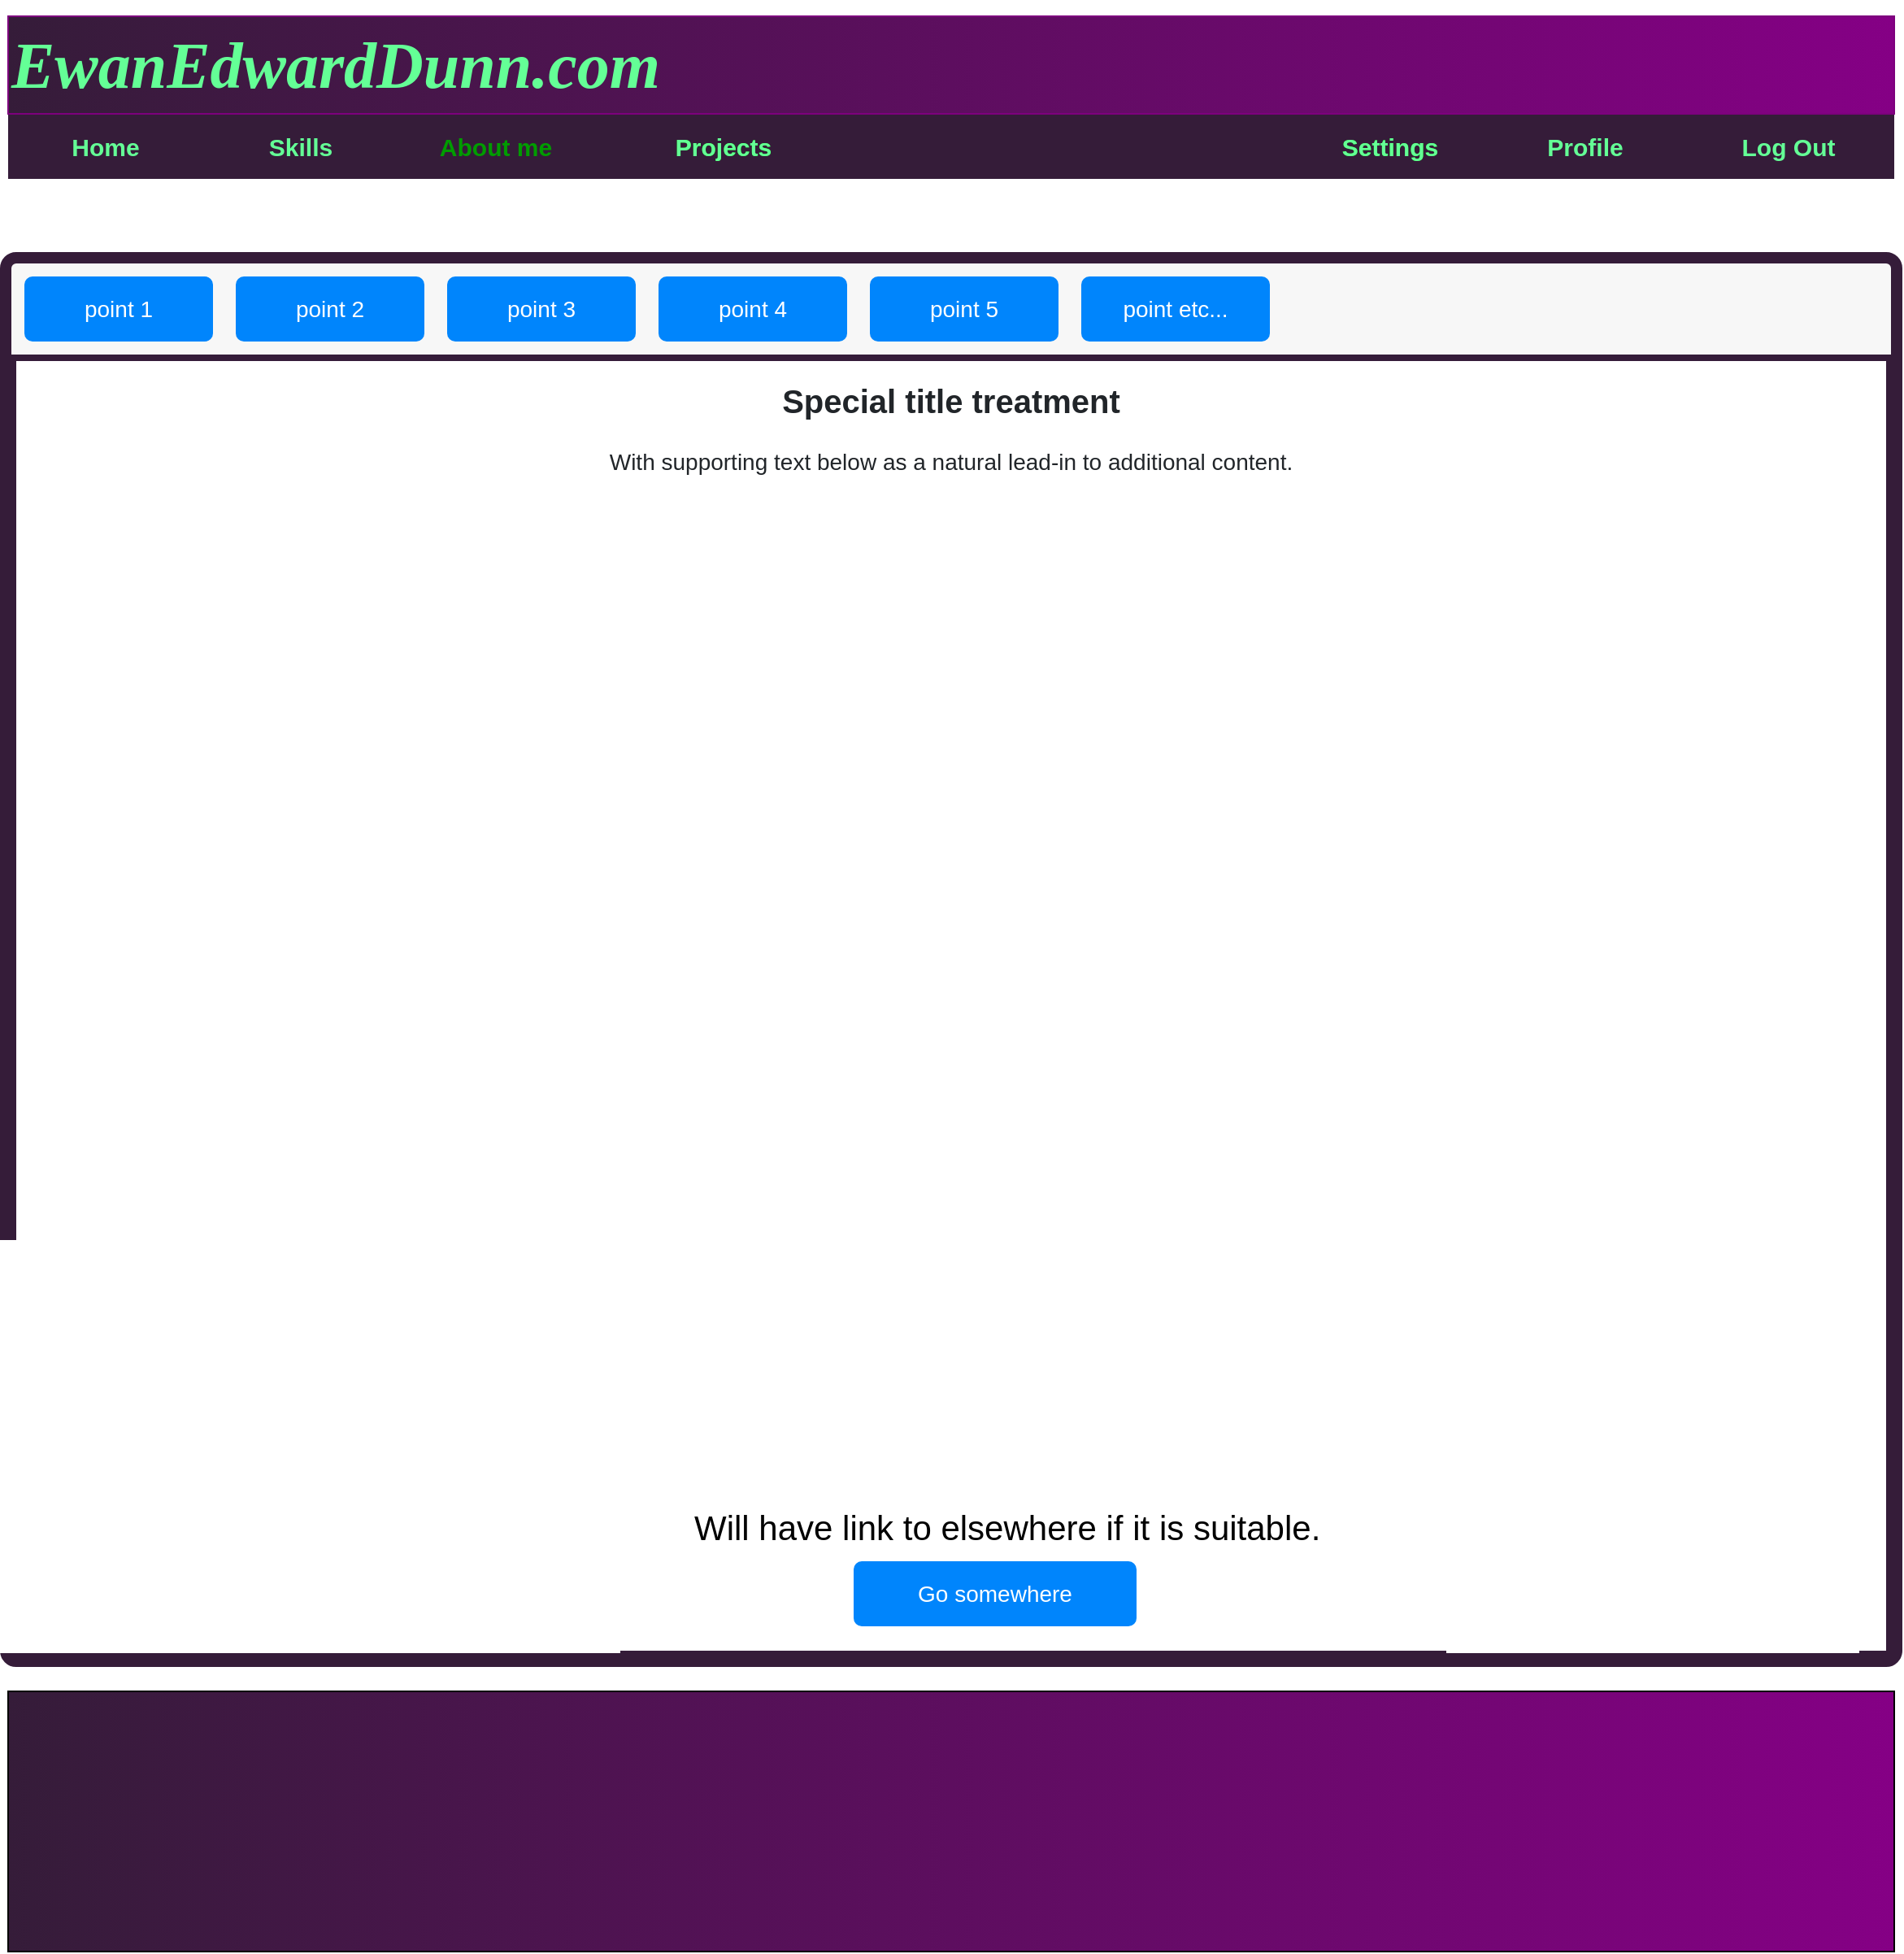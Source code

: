 <mxfile version="17.5.0" type="github"><diagram name="Page-1" id="c9db0220-8083-56f3-ca83-edcdcd058819"><mxGraphModel dx="2031" dy="1143" grid="1" gridSize="10" guides="1" tooltips="1" connect="1" arrows="1" fold="1" page="1" pageScale="1.5" pageWidth="826" pageHeight="1169" background="none" math="0" shadow="0"><root><mxCell id="0" style=";html=1;"/><mxCell id="1" style=";html=1;" parent="0"/><mxCell id="bzQMWn9ssicwVLEgMjG6-1" value="" style="html=1;shadow=0;dashed=0;shape=mxgraph.bootstrap.rect;fillColor=#351C39;strokeColor=none;whiteSpace=wrap;rounded=0;fontSize=12;fontColor=#000000;align=center;container=0;" parent="1" vertex="1"><mxGeometry x="40" y="70" width="1160" height="40" as="geometry"/></mxCell><mxCell id="bzQMWn9ssicwVLEgMjG6-2" value="&lt;h1&gt;&lt;b&gt;&lt;i&gt;&lt;font face=&quot;Comic Sans MS&quot;&gt;&lt;font&gt;&lt;span style=&quot;font-size: 40px&quot;&gt;EwanEdwardDunn&lt;/span&gt;&lt;/font&gt;&lt;font style=&quot;font-size: 40px&quot;&gt;.com&lt;/font&gt;&lt;/font&gt;&lt;/i&gt;&lt;/b&gt;&lt;/h1&gt;" style="rounded=0;whiteSpace=wrap;html=1;align=left;fillColor=#351C39;strokeColor=#7D007D;gradientColor=#850085;gradientDirection=east;glass=0;shadow=0;fontColor=#64FF96;" parent="1" vertex="1"><mxGeometry x="40" y="10" width="1160" height="60" as="geometry"/></mxCell><mxCell id="bzQMWn9ssicwVLEgMjG6-4" value="" style="rounded=0;whiteSpace=wrap;html=1;shadow=0;glass=0;fontFamily=Comic Sans MS;fontSize=40;fillColor=#351C39;gradientColor=#850085;gradientDirection=east;" parent="1" vertex="1"><mxGeometry x="40" y="1040" width="1160" height="160" as="geometry"/></mxCell><mxCell id="bzQMWn9ssicwVLEgMjG6-12" value="Home" style="html=1;shadow=0;dashed=0;fillColor=none;strokeColor=none;shape=mxgraph.bootstrap.rect;fontColor=#64FF96;fontSize=15;whiteSpace=wrap;fontStyle=1" parent="1" vertex="1"><mxGeometry x="40" y="70" width="120" height="40" as="geometry"/></mxCell><mxCell id="bzQMWn9ssicwVLEgMjG6-13" value="Skills" style="html=1;shadow=0;dashed=0;fillColor=none;strokeColor=none;shape=mxgraph.bootstrap.rect;fontColor=#64FF96;whiteSpace=wrap;fillOpacity=100;fontStyle=1;fontSize=15;" parent="1" vertex="1"><mxGeometry x="160" y="70" width="120" height="40" as="geometry"/></mxCell><mxCell id="bzQMWn9ssicwVLEgMjG6-14" value="About me" style="html=1;shadow=0;dashed=0;fillColor=none;strokeColor=none;shape=mxgraph.bootstrap.rect;fontColor=#009C00;whiteSpace=wrap;fontStyle=1;fontSize=15;" parent="1" vertex="1"><mxGeometry x="280" y="70" width="120" height="40" as="geometry"/></mxCell><mxCell id="bzQMWn9ssicwVLEgMjG6-15" value="Settings" style="html=1;shadow=0;dashed=0;fillColor=none;strokeColor=none;shape=mxgraph.bootstrap.rect;fontColor=#00FF00;whiteSpace=wrap;fontStyle=1;fontSize=15;" parent="1" vertex="1"><mxGeometry x="830.01" y="70" width="120" height="40" as="geometry"/></mxCell><mxCell id="bzQMWn9ssicwVLEgMjG6-16" value="Profile" style="html=1;shadow=0;dashed=0;fillColor=none;strokeColor=none;shape=mxgraph.bootstrap.rect;fontColor=#64FF96;whiteSpace=wrap;fontStyle=1;fontSize=15;" parent="1" vertex="1"><mxGeometry x="950" y="70" width="120" height="40" as="geometry"/></mxCell><mxCell id="bzQMWn9ssicwVLEgMjG6-17" value="&lt;font style=&quot;font-size: 15px;&quot;&gt;Projects&lt;/font&gt;" style="html=1;shadow=0;dashed=0;shape=mxgraph.bootstrap.rect;fillColor=none;strokeColor=none;fontColor=#00FF00;spacingRight=30;whiteSpace=wrap;align=center;fontStyle=1;fontSize=15;" parent="1" vertex="1"><mxGeometry x="400" y="70" width="190" height="40" as="geometry"/></mxCell><mxCell id="bzQMWn9ssicwVLEgMjG6-18" value="Settings" style="html=1;shadow=0;dashed=0;fillColor=none;strokeColor=none;shape=mxgraph.bootstrap.rect;fontColor=#64FF96;whiteSpace=wrap;fontStyle=1;fontSize=15;" parent="1" vertex="1"><mxGeometry x="830.01" y="70" width="120" height="40" as="geometry"/></mxCell><mxCell id="bzQMWn9ssicwVLEgMjG6-19" value="Log Out" style="html=1;shadow=0;dashed=0;fillColor=none;strokeColor=none;shape=mxgraph.bootstrap.rect;fontColor=#64FF96;whiteSpace=wrap;fontStyle=1;fontSize=15;" parent="1" vertex="1"><mxGeometry x="1070" y="70" width="129.99" height="40" as="geometry"/></mxCell><mxCell id="bzQMWn9ssicwVLEgMjG6-20" value="&lt;font style=&quot;font-size: 15px;&quot;&gt;Projects&lt;/font&gt;" style="html=1;shadow=0;dashed=0;shape=mxgraph.bootstrap.rect;fillColor=none;strokeColor=none;fontColor=#64FF96;spacingRight=30;whiteSpace=wrap;align=center;fontStyle=1;fontSize=15;" parent="1" vertex="1"><mxGeometry x="400" y="70" width="190" height="40" as="geometry"/></mxCell><mxCell id="CbbvE-lgRWExRa7dAsRC-1" value="" style="html=1;shadow=0;dashed=0;shape=mxgraph.bootstrap.rrect;rSize=5;strokeColor=#351C39;html=1;whiteSpace=wrap;fillColor=#FFFFFF;fontColor=#000000;labelBorderColor=default;strokeWidth=10;" vertex="1" parent="1"><mxGeometry x="40" y="160" width="1160" height="860" as="geometry"/></mxCell><mxCell id="CbbvE-lgRWExRa7dAsRC-2" value="" style="html=1;shadow=0;dashed=0;shape=mxgraph.bootstrap.topButton;strokeColor=inherit;fillColor=#F7F7F7;rSize=5;perimeter=none;whiteSpace=wrap;resizeWidth=1;align=center;spacing=20;fontSize=14;fontColor=#64FF96;strokeWidth=4;" vertex="1" parent="CbbvE-lgRWExRa7dAsRC-1"><mxGeometry width="1160" height="60" relative="1" as="geometry"/></mxCell><mxCell id="CbbvE-lgRWExRa7dAsRC-3" value="point 1" style="html=1;shadow=0;dashed=0;shape=mxgraph.bootstrap.rrect;arcSize=5;strokeColor=none;fillColor=#0085FC;rSize=5;perimeter=none;whiteSpace=wrap;resizeWidth=1;align=center;spacing=20;fontSize=14;fontColor=#ffffff;" vertex="1" parent="CbbvE-lgRWExRa7dAsRC-1"><mxGeometry width="116" height="40" relative="1" as="geometry"><mxPoint x="10" y="10" as="offset"/></mxGeometry></mxCell><mxCell id="CbbvE-lgRWExRa7dAsRC-6" value="&lt;b&gt;&lt;font style=&quot;font-size: 20px&quot;&gt;Special title treatment&lt;/font&gt;&lt;/b&gt;&lt;br style=&quot;font-size: 14px&quot;&gt;&lt;br style=&quot;font-size: 14px&quot;&gt;With supporting text below as a natural lead-in to additional content." style="perimeter=none;html=1;whiteSpace=wrap;fillColor=none;strokeColor=none;resizeWidth=1;verticalAlign=top;align=center;spacing=20;spacingTop=-10;fontSize=14;fontColor=#212529" vertex="1" parent="CbbvE-lgRWExRa7dAsRC-1"><mxGeometry width="1160" height="120" relative="1" as="geometry"><mxPoint y="60" as="offset"/></mxGeometry></mxCell><mxCell id="CbbvE-lgRWExRa7dAsRC-7" value="Go somewhere" style="html=1;shadow=0;dashed=0;shape=mxgraph.bootstrap.rrect;rSize=5;perimeter=none;whiteSpace=wrap;align=center;fillColor=#0085FC;strokeColor=none;fontColor=#ffffff;resizeWidth=1;fontSize=14;" vertex="1" parent="CbbvE-lgRWExRa7dAsRC-1"><mxGeometry x="0.5" y="1" width="174" height="40" relative="1" as="geometry"><mxPoint x="-60" y="-60" as="offset"/></mxGeometry></mxCell><mxCell id="CbbvE-lgRWExRa7dAsRC-8" value="point 2" style="html=1;shadow=0;dashed=0;shape=mxgraph.bootstrap.rrect;arcSize=5;strokeColor=none;fillColor=#0085FC;rSize=5;perimeter=none;whiteSpace=wrap;resizeWidth=1;align=center;spacing=20;fontSize=14;fontColor=#ffffff;" vertex="1" parent="CbbvE-lgRWExRa7dAsRC-1"><mxGeometry x="140" y="10" width="116" height="40" as="geometry"/></mxCell><mxCell id="CbbvE-lgRWExRa7dAsRC-9" value="point 3" style="html=1;shadow=0;dashed=0;shape=mxgraph.bootstrap.rrect;arcSize=5;strokeColor=none;fillColor=#0085FC;rSize=5;perimeter=none;whiteSpace=wrap;resizeWidth=1;align=center;spacing=20;fontSize=14;fontColor=#ffffff;" vertex="1" parent="CbbvE-lgRWExRa7dAsRC-1"><mxGeometry x="270" y="10" width="116" height="40" as="geometry"/></mxCell><mxCell id="CbbvE-lgRWExRa7dAsRC-10" value="point 4" style="html=1;shadow=0;dashed=0;shape=mxgraph.bootstrap.rrect;arcSize=5;strokeColor=none;fillColor=#0085FC;rSize=5;perimeter=none;whiteSpace=wrap;resizeWidth=1;align=center;spacing=20;fontSize=14;fontColor=#ffffff;" vertex="1" parent="CbbvE-lgRWExRa7dAsRC-1"><mxGeometry x="400" y="10" width="116" height="40" as="geometry"/></mxCell><mxCell id="CbbvE-lgRWExRa7dAsRC-11" value="point 5" style="html=1;shadow=0;dashed=0;shape=mxgraph.bootstrap.rrect;arcSize=5;strokeColor=none;fillColor=#0085FC;rSize=5;perimeter=none;whiteSpace=wrap;resizeWidth=1;align=center;spacing=20;fontSize=14;fontColor=#ffffff;" vertex="1" parent="CbbvE-lgRWExRa7dAsRC-1"><mxGeometry x="530" y="10" width="116" height="40" as="geometry"/></mxCell><mxCell id="CbbvE-lgRWExRa7dAsRC-12" value="point etc..." style="html=1;shadow=0;dashed=0;shape=mxgraph.bootstrap.rrect;arcSize=5;strokeColor=none;fillColor=#0085FC;rSize=5;perimeter=none;whiteSpace=wrap;resizeWidth=1;align=center;spacing=20;fontSize=14;fontColor=#ffffff;" vertex="1" parent="CbbvE-lgRWExRa7dAsRC-1"><mxGeometry x="660" y="10" width="116" height="40" as="geometry"/></mxCell><mxCell id="CbbvE-lgRWExRa7dAsRC-13" value="Will have link to elsewhere if it is suitable." style="text;html=1;strokeColor=none;fillColor=none;align=left;verticalAlign=top;whiteSpace=wrap;rounded=0;fontColor=#000000;fontSize=21;" vertex="1" parent="CbbvE-lgRWExRa7dAsRC-1"><mxGeometry x="420" y="760" width="390" height="40" as="geometry"/></mxCell></root></mxGraphModel></diagram></mxfile>